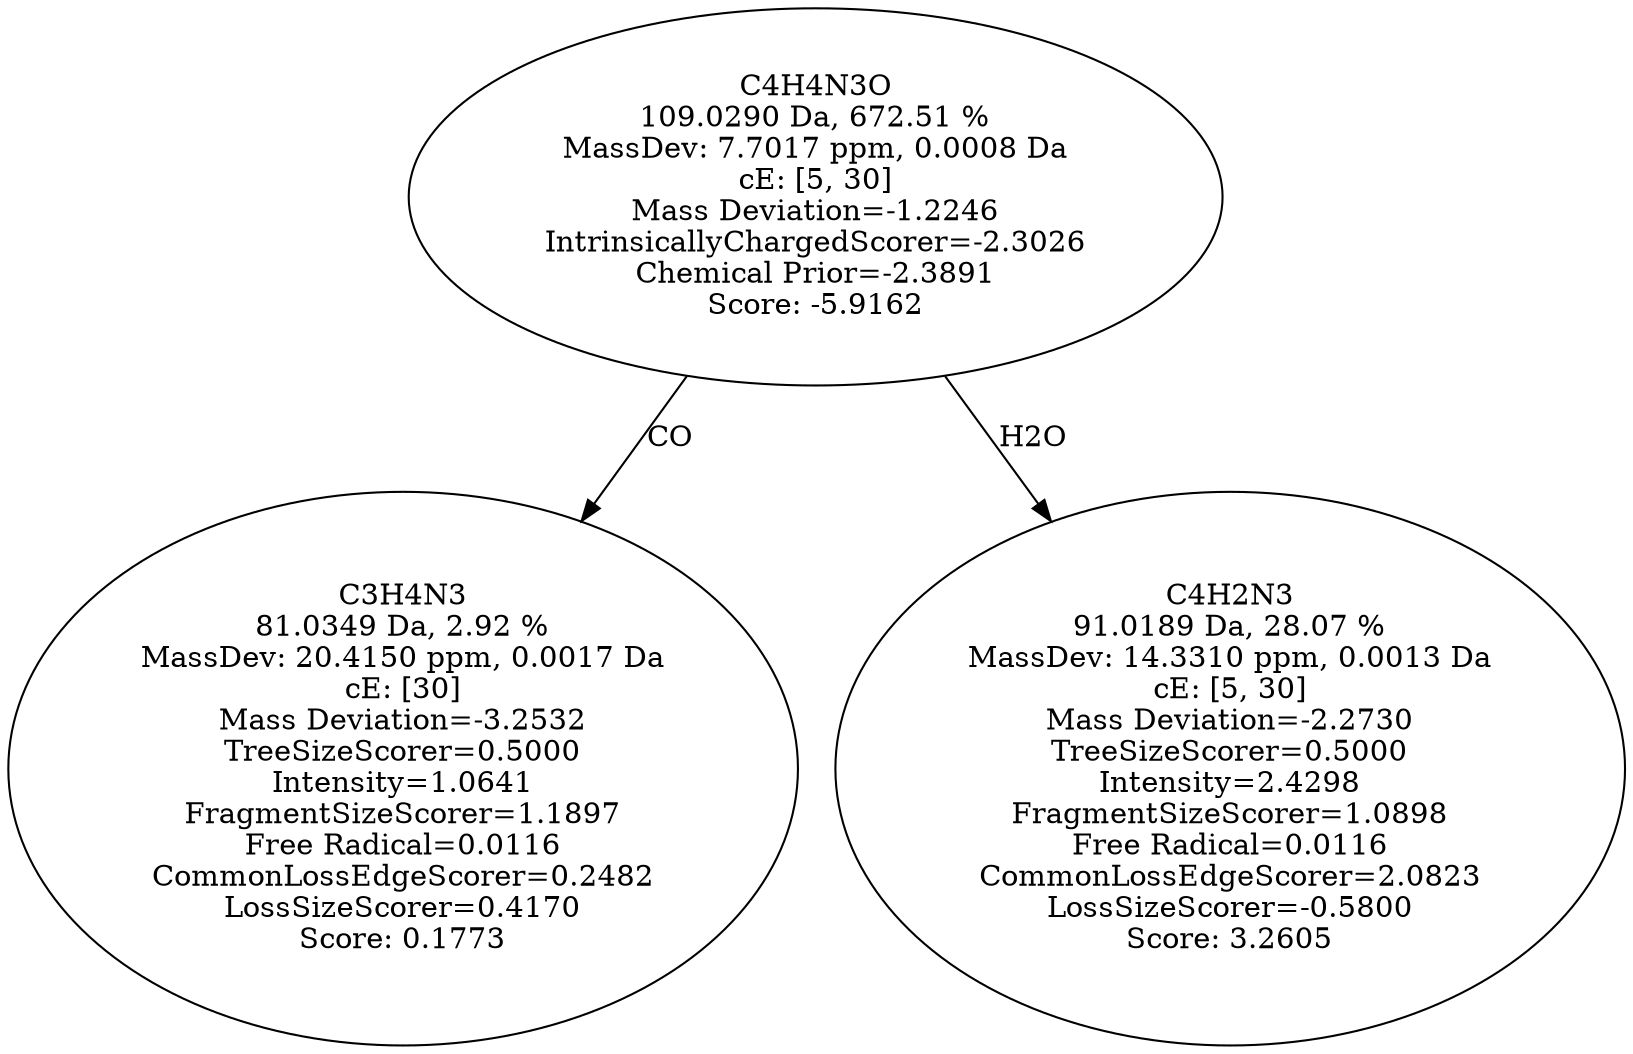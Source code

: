 strict digraph {
v1 [label="C3H4N3\n81.0349 Da, 2.92 %\nMassDev: 20.4150 ppm, 0.0017 Da\ncE: [30]\nMass Deviation=-3.2532\nTreeSizeScorer=0.5000\nIntensity=1.0641\nFragmentSizeScorer=1.1897\nFree Radical=0.0116\nCommonLossEdgeScorer=0.2482\nLossSizeScorer=0.4170\nScore: 0.1773"];
v2 [label="C4H2N3\n91.0189 Da, 28.07 %\nMassDev: 14.3310 ppm, 0.0013 Da\ncE: [5, 30]\nMass Deviation=-2.2730\nTreeSizeScorer=0.5000\nIntensity=2.4298\nFragmentSizeScorer=1.0898\nFree Radical=0.0116\nCommonLossEdgeScorer=2.0823\nLossSizeScorer=-0.5800\nScore: 3.2605"];
v3 [label="C4H4N3O\n109.0290 Da, 672.51 %\nMassDev: 7.7017 ppm, 0.0008 Da\ncE: [5, 30]\nMass Deviation=-1.2246\nIntrinsicallyChargedScorer=-2.3026\nChemical Prior=-2.3891\nScore: -5.9162"];
v3 -> v1 [label="CO"];
v3 -> v2 [label="H2O"];
}
